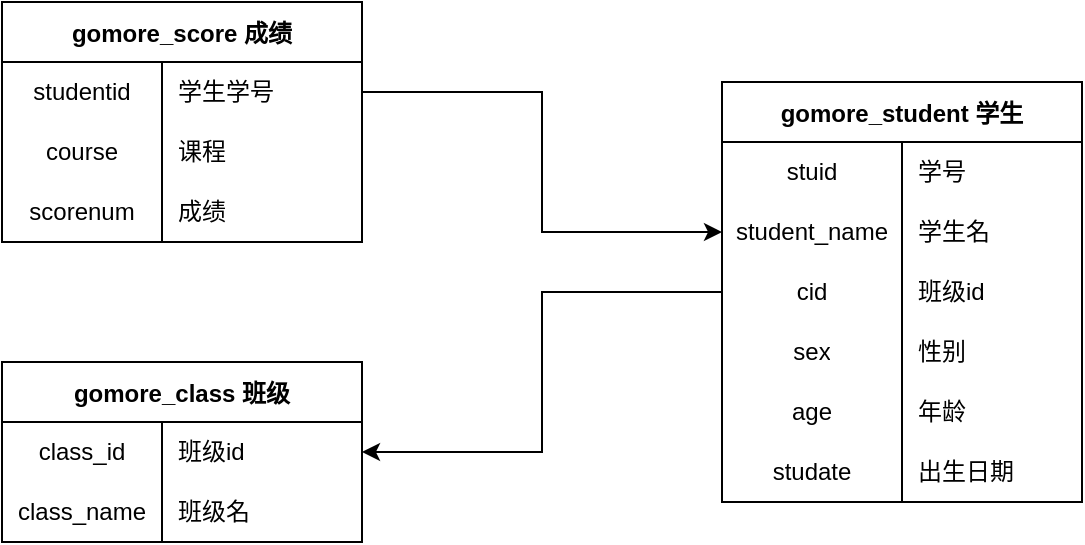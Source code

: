 <mxfile version="20.6.0" type="github">
  <diagram id="e-rQvkOSxxyd8AUDRzNb" name="第 1 页">
    <mxGraphModel dx="868" dy="450" grid="1" gridSize="10" guides="1" tooltips="1" connect="1" arrows="1" fold="1" page="1" pageScale="1" pageWidth="827" pageHeight="1169" math="0" shadow="0">
      <root>
        <mxCell id="0" />
        <mxCell id="1" parent="0" />
        <mxCell id="gYatlQwLJc7n-siBaWKI-3" value="gomore_class 班级" style="shape=table;startSize=30;container=1;collapsible=0;childLayout=tableLayout;fixedRows=1;rowLines=0;fontStyle=1;" parent="1" vertex="1">
          <mxGeometry x="70" y="230" width="180" height="90" as="geometry" />
        </mxCell>
        <mxCell id="gYatlQwLJc7n-siBaWKI-4" value="" style="shape=tableRow;horizontal=0;startSize=0;swimlaneHead=0;swimlaneBody=0;top=0;left=0;bottom=0;right=0;collapsible=0;dropTarget=0;fillColor=none;points=[[0,0.5],[1,0.5]];portConstraint=eastwest;" parent="gYatlQwLJc7n-siBaWKI-3" vertex="1">
          <mxGeometry y="30" width="180" height="30" as="geometry" />
        </mxCell>
        <mxCell id="gYatlQwLJc7n-siBaWKI-5" value="class_id" style="shape=partialRectangle;html=1;whiteSpace=wrap;connectable=0;fillColor=none;top=0;left=0;bottom=0;right=0;overflow=hidden;pointerEvents=1;" parent="gYatlQwLJc7n-siBaWKI-4" vertex="1">
          <mxGeometry width="80" height="30" as="geometry">
            <mxRectangle width="80" height="30" as="alternateBounds" />
          </mxGeometry>
        </mxCell>
        <mxCell id="gYatlQwLJc7n-siBaWKI-6" value="班级id" style="shape=partialRectangle;html=1;whiteSpace=wrap;connectable=0;fillColor=none;top=0;left=0;bottom=0;right=0;align=left;spacingLeft=6;overflow=hidden;" parent="gYatlQwLJc7n-siBaWKI-4" vertex="1">
          <mxGeometry x="80" width="100" height="30" as="geometry">
            <mxRectangle width="100" height="30" as="alternateBounds" />
          </mxGeometry>
        </mxCell>
        <mxCell id="gYatlQwLJc7n-siBaWKI-7" value="" style="shape=tableRow;horizontal=0;startSize=0;swimlaneHead=0;swimlaneBody=0;top=0;left=0;bottom=0;right=0;collapsible=0;dropTarget=0;fillColor=none;points=[[0,0.5],[1,0.5]];portConstraint=eastwest;" parent="gYatlQwLJc7n-siBaWKI-3" vertex="1">
          <mxGeometry y="60" width="180" height="30" as="geometry" />
        </mxCell>
        <mxCell id="gYatlQwLJc7n-siBaWKI-8" value="class_name" style="shape=partialRectangle;html=1;whiteSpace=wrap;connectable=0;fillColor=none;top=0;left=0;bottom=0;right=0;overflow=hidden;" parent="gYatlQwLJc7n-siBaWKI-7" vertex="1">
          <mxGeometry width="80" height="30" as="geometry">
            <mxRectangle width="80" height="30" as="alternateBounds" />
          </mxGeometry>
        </mxCell>
        <mxCell id="gYatlQwLJc7n-siBaWKI-9" value="班级名" style="shape=partialRectangle;html=1;whiteSpace=wrap;connectable=0;fillColor=none;top=0;left=0;bottom=0;right=0;align=left;spacingLeft=6;overflow=hidden;" parent="gYatlQwLJc7n-siBaWKI-7" vertex="1">
          <mxGeometry x="80" width="100" height="30" as="geometry">
            <mxRectangle width="100" height="30" as="alternateBounds" />
          </mxGeometry>
        </mxCell>
        <mxCell id="gYatlQwLJc7n-siBaWKI-18" value="gomore_student 学生" style="shape=table;startSize=30;container=1;collapsible=0;childLayout=tableLayout;fixedRows=1;rowLines=0;fontStyle=1;" parent="1" vertex="1">
          <mxGeometry x="430" y="90" width="180" height="210" as="geometry" />
        </mxCell>
        <mxCell id="gYatlQwLJc7n-siBaWKI-19" value="" style="shape=tableRow;horizontal=0;startSize=0;swimlaneHead=0;swimlaneBody=0;top=0;left=0;bottom=0;right=0;collapsible=0;dropTarget=0;fillColor=none;points=[[0,0.5],[1,0.5]];portConstraint=eastwest;" parent="gYatlQwLJc7n-siBaWKI-18" vertex="1">
          <mxGeometry y="30" width="180" height="30" as="geometry" />
        </mxCell>
        <mxCell id="gYatlQwLJc7n-siBaWKI-20" value="stuid" style="shape=partialRectangle;html=1;whiteSpace=wrap;connectable=0;fillColor=none;top=0;left=0;bottom=0;right=0;overflow=hidden;pointerEvents=1;" parent="gYatlQwLJc7n-siBaWKI-19" vertex="1">
          <mxGeometry width="90" height="30" as="geometry">
            <mxRectangle width="90" height="30" as="alternateBounds" />
          </mxGeometry>
        </mxCell>
        <mxCell id="gYatlQwLJc7n-siBaWKI-21" value="学号" style="shape=partialRectangle;html=1;whiteSpace=wrap;connectable=0;fillColor=none;top=0;left=0;bottom=0;right=0;align=left;spacingLeft=6;overflow=hidden;" parent="gYatlQwLJc7n-siBaWKI-19" vertex="1">
          <mxGeometry x="90" width="90" height="30" as="geometry">
            <mxRectangle width="90" height="30" as="alternateBounds" />
          </mxGeometry>
        </mxCell>
        <mxCell id="gYatlQwLJc7n-siBaWKI-22" value="" style="shape=tableRow;horizontal=0;startSize=0;swimlaneHead=0;swimlaneBody=0;top=0;left=0;bottom=0;right=0;collapsible=0;dropTarget=0;fillColor=none;points=[[0,0.5],[1,0.5]];portConstraint=eastwest;" parent="gYatlQwLJc7n-siBaWKI-18" vertex="1">
          <mxGeometry y="60" width="180" height="30" as="geometry" />
        </mxCell>
        <mxCell id="gYatlQwLJc7n-siBaWKI-23" value="student_name" style="shape=partialRectangle;html=1;whiteSpace=wrap;connectable=0;fillColor=none;top=0;left=0;bottom=0;right=0;overflow=hidden;" parent="gYatlQwLJc7n-siBaWKI-22" vertex="1">
          <mxGeometry width="90" height="30" as="geometry">
            <mxRectangle width="90" height="30" as="alternateBounds" />
          </mxGeometry>
        </mxCell>
        <mxCell id="gYatlQwLJc7n-siBaWKI-24" value="学生名" style="shape=partialRectangle;html=1;whiteSpace=wrap;connectable=0;fillColor=none;top=0;left=0;bottom=0;right=0;align=left;spacingLeft=6;overflow=hidden;" parent="gYatlQwLJc7n-siBaWKI-22" vertex="1">
          <mxGeometry x="90" width="90" height="30" as="geometry">
            <mxRectangle width="90" height="30" as="alternateBounds" />
          </mxGeometry>
        </mxCell>
        <mxCell id="gYatlQwLJc7n-siBaWKI-35" value="" style="shape=tableRow;horizontal=0;startSize=0;swimlaneHead=0;swimlaneBody=0;top=0;left=0;bottom=0;right=0;collapsible=0;dropTarget=0;fillColor=none;points=[[0,0.5],[1,0.5]];portConstraint=eastwest;" parent="gYatlQwLJc7n-siBaWKI-18" vertex="1">
          <mxGeometry y="90" width="180" height="30" as="geometry" />
        </mxCell>
        <mxCell id="gYatlQwLJc7n-siBaWKI-36" value="cid" style="shape=partialRectangle;html=1;whiteSpace=wrap;connectable=0;fillColor=none;top=0;left=0;bottom=0;right=0;overflow=hidden;" parent="gYatlQwLJc7n-siBaWKI-35" vertex="1">
          <mxGeometry width="90" height="30" as="geometry">
            <mxRectangle width="90" height="30" as="alternateBounds" />
          </mxGeometry>
        </mxCell>
        <mxCell id="gYatlQwLJc7n-siBaWKI-37" value="班级id" style="shape=partialRectangle;html=1;whiteSpace=wrap;connectable=0;fillColor=none;top=0;left=0;bottom=0;right=0;align=left;spacingLeft=6;overflow=hidden;" parent="gYatlQwLJc7n-siBaWKI-35" vertex="1">
          <mxGeometry x="90" width="90" height="30" as="geometry">
            <mxRectangle width="90" height="30" as="alternateBounds" />
          </mxGeometry>
        </mxCell>
        <mxCell id="gYatlQwLJc7n-siBaWKI-32" value="" style="shape=tableRow;horizontal=0;startSize=0;swimlaneHead=0;swimlaneBody=0;top=0;left=0;bottom=0;right=0;collapsible=0;dropTarget=0;fillColor=none;points=[[0,0.5],[1,0.5]];portConstraint=eastwest;" parent="gYatlQwLJc7n-siBaWKI-18" vertex="1">
          <mxGeometry y="120" width="180" height="30" as="geometry" />
        </mxCell>
        <mxCell id="gYatlQwLJc7n-siBaWKI-33" value="sex" style="shape=partialRectangle;html=1;whiteSpace=wrap;connectable=0;fillColor=none;top=0;left=0;bottom=0;right=0;overflow=hidden;" parent="gYatlQwLJc7n-siBaWKI-32" vertex="1">
          <mxGeometry width="90" height="30" as="geometry">
            <mxRectangle width="90" height="30" as="alternateBounds" />
          </mxGeometry>
        </mxCell>
        <mxCell id="gYatlQwLJc7n-siBaWKI-34" value="性别" style="shape=partialRectangle;html=1;whiteSpace=wrap;connectable=0;fillColor=none;top=0;left=0;bottom=0;right=0;align=left;spacingLeft=6;overflow=hidden;" parent="gYatlQwLJc7n-siBaWKI-32" vertex="1">
          <mxGeometry x="90" width="90" height="30" as="geometry">
            <mxRectangle width="90" height="30" as="alternateBounds" />
          </mxGeometry>
        </mxCell>
        <mxCell id="gYatlQwLJc7n-siBaWKI-29" value="" style="shape=tableRow;horizontal=0;startSize=0;swimlaneHead=0;swimlaneBody=0;top=0;left=0;bottom=0;right=0;collapsible=0;dropTarget=0;fillColor=none;points=[[0,0.5],[1,0.5]];portConstraint=eastwest;" parent="gYatlQwLJc7n-siBaWKI-18" vertex="1">
          <mxGeometry y="150" width="180" height="30" as="geometry" />
        </mxCell>
        <mxCell id="gYatlQwLJc7n-siBaWKI-30" value="age" style="shape=partialRectangle;html=1;whiteSpace=wrap;connectable=0;fillColor=none;top=0;left=0;bottom=0;right=0;overflow=hidden;" parent="gYatlQwLJc7n-siBaWKI-29" vertex="1">
          <mxGeometry width="90" height="30" as="geometry">
            <mxRectangle width="90" height="30" as="alternateBounds" />
          </mxGeometry>
        </mxCell>
        <mxCell id="gYatlQwLJc7n-siBaWKI-31" value="年龄" style="shape=partialRectangle;html=1;whiteSpace=wrap;connectable=0;fillColor=none;top=0;left=0;bottom=0;right=0;align=left;spacingLeft=6;overflow=hidden;" parent="gYatlQwLJc7n-siBaWKI-29" vertex="1">
          <mxGeometry x="90" width="90" height="30" as="geometry">
            <mxRectangle width="90" height="30" as="alternateBounds" />
          </mxGeometry>
        </mxCell>
        <mxCell id="gYatlQwLJc7n-siBaWKI-25" value="" style="shape=tableRow;horizontal=0;startSize=0;swimlaneHead=0;swimlaneBody=0;top=0;left=0;bottom=0;right=0;collapsible=0;dropTarget=0;fillColor=none;points=[[0,0.5],[1,0.5]];portConstraint=eastwest;" parent="gYatlQwLJc7n-siBaWKI-18" vertex="1">
          <mxGeometry y="180" width="180" height="30" as="geometry" />
        </mxCell>
        <mxCell id="gYatlQwLJc7n-siBaWKI-26" value="studate" style="shape=partialRectangle;html=1;whiteSpace=wrap;connectable=0;fillColor=none;top=0;left=0;bottom=0;right=0;overflow=hidden;" parent="gYatlQwLJc7n-siBaWKI-25" vertex="1">
          <mxGeometry width="90" height="30" as="geometry">
            <mxRectangle width="90" height="30" as="alternateBounds" />
          </mxGeometry>
        </mxCell>
        <mxCell id="gYatlQwLJc7n-siBaWKI-27" value="出生日期" style="shape=partialRectangle;html=1;whiteSpace=wrap;connectable=0;fillColor=none;top=0;left=0;bottom=0;right=0;align=left;spacingLeft=6;overflow=hidden;" parent="gYatlQwLJc7n-siBaWKI-25" vertex="1">
          <mxGeometry x="90" width="90" height="30" as="geometry">
            <mxRectangle width="90" height="30" as="alternateBounds" />
          </mxGeometry>
        </mxCell>
        <mxCell id="gYatlQwLJc7n-siBaWKI-38" value="gomore_score 成绩" style="shape=table;startSize=30;container=1;collapsible=0;childLayout=tableLayout;fixedRows=1;rowLines=0;fontStyle=1;" parent="1" vertex="1">
          <mxGeometry x="70" y="50" width="180" height="120" as="geometry" />
        </mxCell>
        <mxCell id="gYatlQwLJc7n-siBaWKI-39" value="" style="shape=tableRow;horizontal=0;startSize=0;swimlaneHead=0;swimlaneBody=0;top=0;left=0;bottom=0;right=0;collapsible=0;dropTarget=0;fillColor=none;points=[[0,0.5],[1,0.5]];portConstraint=eastwest;" parent="gYatlQwLJc7n-siBaWKI-38" vertex="1">
          <mxGeometry y="30" width="180" height="30" as="geometry" />
        </mxCell>
        <mxCell id="gYatlQwLJc7n-siBaWKI-40" value="studentid" style="shape=partialRectangle;html=1;whiteSpace=wrap;connectable=0;fillColor=none;top=0;left=0;bottom=0;right=0;overflow=hidden;pointerEvents=1;" parent="gYatlQwLJc7n-siBaWKI-39" vertex="1">
          <mxGeometry width="80" height="30" as="geometry">
            <mxRectangle width="80" height="30" as="alternateBounds" />
          </mxGeometry>
        </mxCell>
        <mxCell id="gYatlQwLJc7n-siBaWKI-41" value="学生学号" style="shape=partialRectangle;html=1;whiteSpace=wrap;connectable=0;fillColor=none;top=0;left=0;bottom=0;right=0;align=left;spacingLeft=6;overflow=hidden;" parent="gYatlQwLJc7n-siBaWKI-39" vertex="1">
          <mxGeometry x="80" width="100" height="30" as="geometry">
            <mxRectangle width="100" height="30" as="alternateBounds" />
          </mxGeometry>
        </mxCell>
        <mxCell id="gYatlQwLJc7n-siBaWKI-42" value="" style="shape=tableRow;horizontal=0;startSize=0;swimlaneHead=0;swimlaneBody=0;top=0;left=0;bottom=0;right=0;collapsible=0;dropTarget=0;fillColor=none;points=[[0,0.5],[1,0.5]];portConstraint=eastwest;" parent="gYatlQwLJc7n-siBaWKI-38" vertex="1">
          <mxGeometry y="60" width="180" height="30" as="geometry" />
        </mxCell>
        <mxCell id="gYatlQwLJc7n-siBaWKI-43" value="course" style="shape=partialRectangle;html=1;whiteSpace=wrap;connectable=0;fillColor=none;top=0;left=0;bottom=0;right=0;overflow=hidden;" parent="gYatlQwLJc7n-siBaWKI-42" vertex="1">
          <mxGeometry width="80" height="30" as="geometry">
            <mxRectangle width="80" height="30" as="alternateBounds" />
          </mxGeometry>
        </mxCell>
        <mxCell id="gYatlQwLJc7n-siBaWKI-44" value="课程" style="shape=partialRectangle;html=1;whiteSpace=wrap;connectable=0;fillColor=none;top=0;left=0;bottom=0;right=0;align=left;spacingLeft=6;overflow=hidden;" parent="gYatlQwLJc7n-siBaWKI-42" vertex="1">
          <mxGeometry x="80" width="100" height="30" as="geometry">
            <mxRectangle width="100" height="30" as="alternateBounds" />
          </mxGeometry>
        </mxCell>
        <mxCell id="gYatlQwLJc7n-siBaWKI-45" value="" style="shape=tableRow;horizontal=0;startSize=0;swimlaneHead=0;swimlaneBody=0;top=0;left=0;bottom=0;right=0;collapsible=0;dropTarget=0;fillColor=none;points=[[0,0.5],[1,0.5]];portConstraint=eastwest;" parent="gYatlQwLJc7n-siBaWKI-38" vertex="1">
          <mxGeometry y="90" width="180" height="30" as="geometry" />
        </mxCell>
        <mxCell id="gYatlQwLJc7n-siBaWKI-46" value="scorenum" style="shape=partialRectangle;html=1;whiteSpace=wrap;connectable=0;fillColor=none;top=0;left=0;bottom=0;right=0;overflow=hidden;" parent="gYatlQwLJc7n-siBaWKI-45" vertex="1">
          <mxGeometry width="80" height="30" as="geometry">
            <mxRectangle width="80" height="30" as="alternateBounds" />
          </mxGeometry>
        </mxCell>
        <mxCell id="gYatlQwLJc7n-siBaWKI-47" value="成绩" style="shape=partialRectangle;html=1;whiteSpace=wrap;connectable=0;fillColor=none;top=0;left=0;bottom=0;right=0;align=left;spacingLeft=6;overflow=hidden;" parent="gYatlQwLJc7n-siBaWKI-45" vertex="1">
          <mxGeometry x="80" width="100" height="30" as="geometry">
            <mxRectangle width="100" height="30" as="alternateBounds" />
          </mxGeometry>
        </mxCell>
        <mxCell id="Xu0YT8xujjfG5jZt2z8L-7" style="edgeStyle=orthogonalEdgeStyle;rounded=0;orthogonalLoop=1;jettySize=auto;html=1;exitX=1;exitY=0.5;exitDx=0;exitDy=0;" edge="1" parent="1" source="gYatlQwLJc7n-siBaWKI-39" target="gYatlQwLJc7n-siBaWKI-22">
          <mxGeometry relative="1" as="geometry" />
        </mxCell>
        <mxCell id="Xu0YT8xujjfG5jZt2z8L-12" style="edgeStyle=orthogonalEdgeStyle;rounded=0;orthogonalLoop=1;jettySize=auto;html=1;exitX=0;exitY=0.5;exitDx=0;exitDy=0;entryX=1;entryY=0.5;entryDx=0;entryDy=0;" edge="1" parent="1" source="gYatlQwLJc7n-siBaWKI-35" target="gYatlQwLJc7n-siBaWKI-4">
          <mxGeometry relative="1" as="geometry">
            <mxPoint x="250" y="195" as="sourcePoint" />
            <mxPoint x="390" y="280" as="targetPoint" />
          </mxGeometry>
        </mxCell>
      </root>
    </mxGraphModel>
  </diagram>
</mxfile>
